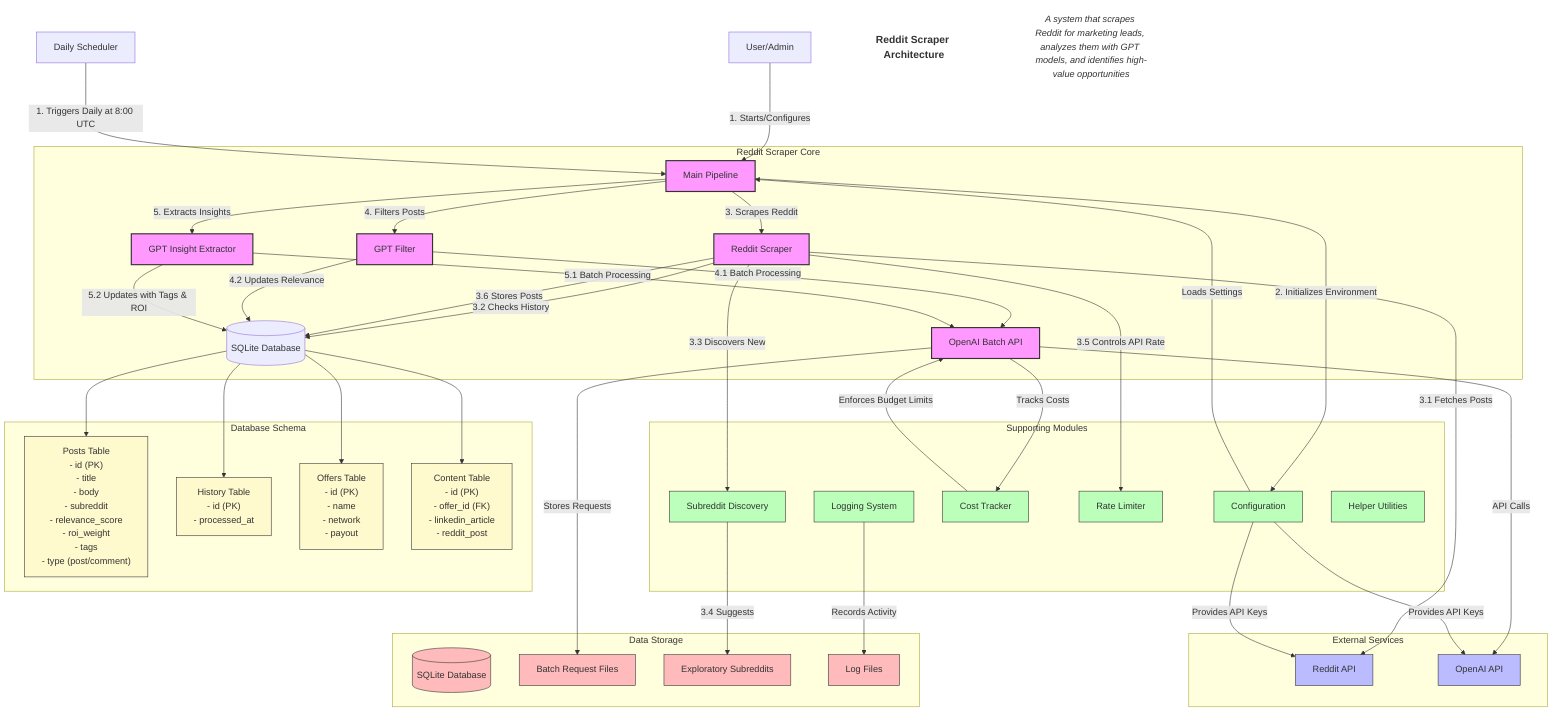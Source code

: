 ---
id: 9152fe94-7122-41dc-b688-e7e02cd39f88
---
graph TB
    %% Main Components
    User[User/Admin]
    Scheduler[Daily Scheduler]
    
    %% Core Modules
    subgraph Core["Reddit Scraper Core"]
        Main[Main Pipeline]
        RedditScraper[Reddit Scraper]
        GPTFilter[GPT Filter]
        GPTInsight[GPT Insight Extractor]
        BatchAPI[OpenAI Batch API]
        DB[(SQLite Database)]
    end
    
    %% External Services
    subgraph External["External Services"]
        RedditAPI[Reddit API]
        OpenAI[OpenAI API]
    end
    
    %% Supporting Modules
    subgraph Support["Supporting Modules"]
        Config[Configuration]
        Logger[Logging System]
        CostTracker[Cost Tracker]
        RateLimiter[Rate Limiter]
        Discovery[Subreddit Discovery]
        Helpers[Helper Utilities]
    end
    
    %% Data Stores
    subgraph Storage["Data Storage"]
        Database[(SQLite Database)]
        BatchFiles[Batch Request Files]
        ExploratorySubreddits[Exploratory Subreddits]
        LogFiles[Log Files]
    end
    
    %% Flow Connections - Main Pipeline
    User --> |"1. Starts/Configures"| Main
    Scheduler --> |"1. Triggers Daily at 8:00 UTC"| Main
    
    Main --> |"2. Initializes Environment"| Config
    Main --> |"3. Scrapes Reddit"| RedditScraper
    Main --> |"4. Filters Posts"| GPTFilter
    Main --> |"5. Extracts Insights"| GPTInsight
    
    %% Reddit Scraping Flow
    RedditScraper --> |"3.1 Fetches Posts"| RedditAPI
    RedditScraper --> |"3.2 Checks History"| DB
    RedditScraper --> |"3.3 Discovers New"| Discovery
    Discovery --> |"3.4 Suggests"| ExploratorySubreddits
    RedditScraper --> |"3.5 Controls API Rate"| RateLimiter
    RedditScraper --> |"3.6 Stores Posts"| DB
    
    %% GPT Processing Flow
    GPTFilter --> |"4.1 Batch Processing"| BatchAPI
    GPTInsight --> |"5.1 Batch Processing"| BatchAPI
    BatchAPI --> |"API Calls"| OpenAI
    BatchAPI --> |"Stores Requests"| BatchFiles
    BatchAPI --> |"Tracks Costs"| CostTracker
    
    GPTFilter --> |"4.2 Updates Relevance"| DB
    GPTInsight --> |"5.2 Updates with Tags & ROI"| DB
    
    %% Supporting Connections
    Config --> |"Loads Settings"| Main
    Config --> |"Provides API Keys"| RedditAPI
    Config --> |"Provides API Keys"| OpenAI
    
    Logger --> |"Records Activity"| LogFiles
    CostTracker --> |"Enforces Budget Limits"| BatchAPI
    
    %% Database Schema
    subgraph Schema["Database Schema"]
        Posts["Posts Table
        - id (PK)
        - title
        - body
        - subreddit
        - relevance_score
        - roi_weight
        - tags
        - type (post/comment)"]
        
        History["History Table
        - id (PK)
        - processed_at"]
        
        Offers["Offers Table
        - id (PK)
        - name
        - network
        - payout"]
        
        Content["Content Table
        - id (PK)
        - offer_id (FK)
        - linkedin_article
        - reddit_post"]
    end
    
    DB --> Posts
    DB --> History
    DB --> Offers
    DB --> Content
    
    %% Data Flow
    classDef primary fill:#f9f,stroke:#333,stroke-width:2px;
    classDef external fill:#bbf,stroke:#333,stroke-width:1px;
    classDef support fill:#bfb,stroke:#333,stroke-width:1px;
    classDef storage fill:#fbb,stroke:#333,stroke-width:1px;
    classDef schema fill:#fffacd,stroke:#333,stroke-width:1px;
    
    class Main,RedditScraper,GPTFilter,GPTInsight,BatchAPI primary;
    class RedditAPI,OpenAI external;
    class Config,Logger,CostTracker,RateLimiter,Discovery,Helpers support;
    class Database,BatchFiles,ExploratorySubreddits,LogFiles storage;
    class Posts,History,Offers,Content schema;
    
    %% Title and Description
    title[Reddit Scraper Architecture]
    description["A system that scrapes Reddit for marketing leads, analyzes them with GPT models, and identifies high-value opportunities"]
    
    style title fill:#fff,stroke:none,font-size:18px,font-weight:bold
    style description fill:#fff,stroke:none,font-style:italic
